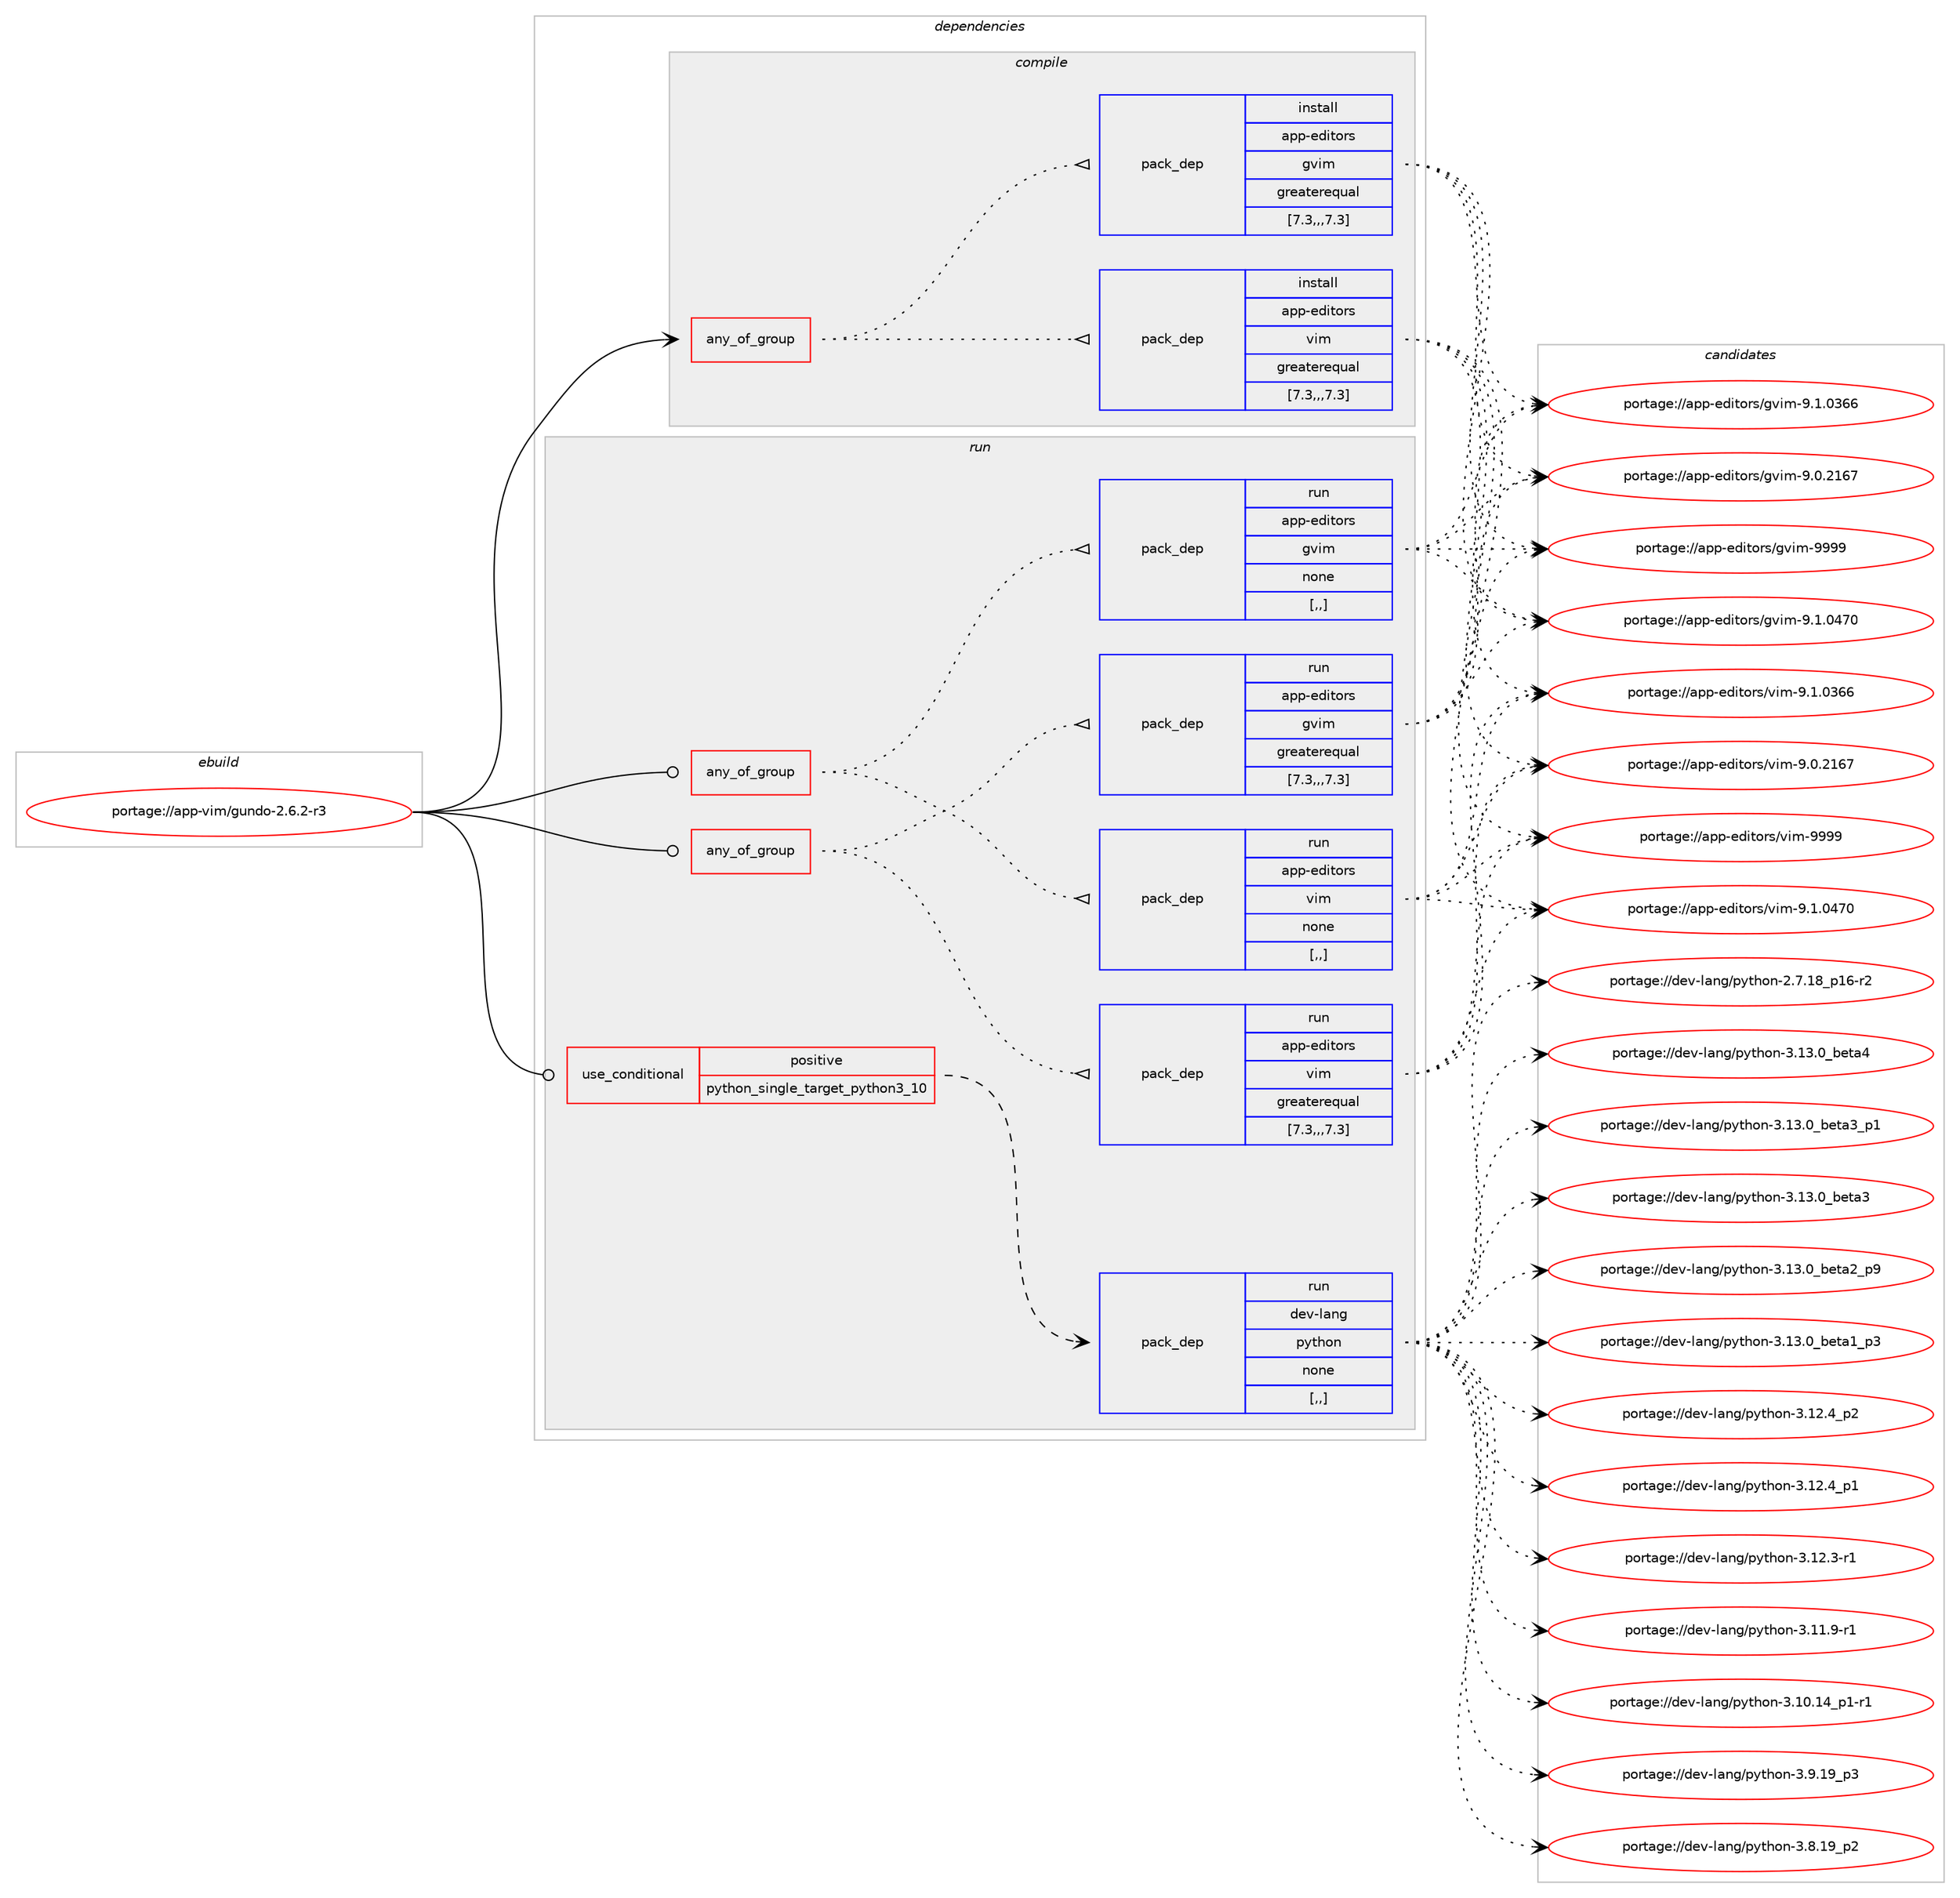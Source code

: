 digraph prolog {

# *************
# Graph options
# *************

newrank=true;
concentrate=true;
compound=true;
graph [rankdir=LR,fontname=Helvetica,fontsize=10,ranksep=1.5];#, ranksep=2.5, nodesep=0.2];
edge  [arrowhead=vee];
node  [fontname=Helvetica,fontsize=10];

# **********
# The ebuild
# **********

subgraph cluster_leftcol {
color=gray;
label=<<i>ebuild</i>>;
id [label="portage://app-vim/gundo-2.6.2-r3", color=red, width=4, href="../app-vim/gundo-2.6.2-r3.svg"];
}

# ****************
# The dependencies
# ****************

subgraph cluster_midcol {
color=gray;
label=<<i>dependencies</i>>;
subgraph cluster_compile {
fillcolor="#eeeeee";
style=filled;
label=<<i>compile</i>>;
subgraph any608 {
dependency62024 [label=<<TABLE BORDER="0" CELLBORDER="1" CELLSPACING="0" CELLPADDING="4"><TR><TD CELLPADDING="10">any_of_group</TD></TR></TABLE>>, shape=none, color=red];subgraph pack44915 {
dependency62025 [label=<<TABLE BORDER="0" CELLBORDER="1" CELLSPACING="0" CELLPADDING="4" WIDTH="220"><TR><TD ROWSPAN="6" CELLPADDING="30">pack_dep</TD></TR><TR><TD WIDTH="110">install</TD></TR><TR><TD>app-editors</TD></TR><TR><TD>vim</TD></TR><TR><TD>greaterequal</TD></TR><TR><TD>[7.3,,,7.3]</TD></TR></TABLE>>, shape=none, color=blue];
}
dependency62024:e -> dependency62025:w [weight=20,style="dotted",arrowhead="oinv"];
subgraph pack44916 {
dependency62026 [label=<<TABLE BORDER="0" CELLBORDER="1" CELLSPACING="0" CELLPADDING="4" WIDTH="220"><TR><TD ROWSPAN="6" CELLPADDING="30">pack_dep</TD></TR><TR><TD WIDTH="110">install</TD></TR><TR><TD>app-editors</TD></TR><TR><TD>gvim</TD></TR><TR><TD>greaterequal</TD></TR><TR><TD>[7.3,,,7.3]</TD></TR></TABLE>>, shape=none, color=blue];
}
dependency62024:e -> dependency62026:w [weight=20,style="dotted",arrowhead="oinv"];
}
id:e -> dependency62024:w [weight=20,style="solid",arrowhead="vee"];
}
subgraph cluster_compileandrun {
fillcolor="#eeeeee";
style=filled;
label=<<i>compile and run</i>>;
}
subgraph cluster_run {
fillcolor="#eeeeee";
style=filled;
label=<<i>run</i>>;
subgraph any609 {
dependency62027 [label=<<TABLE BORDER="0" CELLBORDER="1" CELLSPACING="0" CELLPADDING="4"><TR><TD CELLPADDING="10">any_of_group</TD></TR></TABLE>>, shape=none, color=red];subgraph pack44917 {
dependency62028 [label=<<TABLE BORDER="0" CELLBORDER="1" CELLSPACING="0" CELLPADDING="4" WIDTH="220"><TR><TD ROWSPAN="6" CELLPADDING="30">pack_dep</TD></TR><TR><TD WIDTH="110">run</TD></TR><TR><TD>app-editors</TD></TR><TR><TD>vim</TD></TR><TR><TD>greaterequal</TD></TR><TR><TD>[7.3,,,7.3]</TD></TR></TABLE>>, shape=none, color=blue];
}
dependency62027:e -> dependency62028:w [weight=20,style="dotted",arrowhead="oinv"];
subgraph pack44918 {
dependency62029 [label=<<TABLE BORDER="0" CELLBORDER="1" CELLSPACING="0" CELLPADDING="4" WIDTH="220"><TR><TD ROWSPAN="6" CELLPADDING="30">pack_dep</TD></TR><TR><TD WIDTH="110">run</TD></TR><TR><TD>app-editors</TD></TR><TR><TD>gvim</TD></TR><TR><TD>greaterequal</TD></TR><TR><TD>[7.3,,,7.3]</TD></TR></TABLE>>, shape=none, color=blue];
}
dependency62027:e -> dependency62029:w [weight=20,style="dotted",arrowhead="oinv"];
}
id:e -> dependency62027:w [weight=20,style="solid",arrowhead="odot"];
subgraph any610 {
dependency62030 [label=<<TABLE BORDER="0" CELLBORDER="1" CELLSPACING="0" CELLPADDING="4"><TR><TD CELLPADDING="10">any_of_group</TD></TR></TABLE>>, shape=none, color=red];subgraph pack44919 {
dependency62031 [label=<<TABLE BORDER="0" CELLBORDER="1" CELLSPACING="0" CELLPADDING="4" WIDTH="220"><TR><TD ROWSPAN="6" CELLPADDING="30">pack_dep</TD></TR><TR><TD WIDTH="110">run</TD></TR><TR><TD>app-editors</TD></TR><TR><TD>vim</TD></TR><TR><TD>none</TD></TR><TR><TD>[,,]</TD></TR></TABLE>>, shape=none, color=blue];
}
dependency62030:e -> dependency62031:w [weight=20,style="dotted",arrowhead="oinv"];
subgraph pack44920 {
dependency62032 [label=<<TABLE BORDER="0" CELLBORDER="1" CELLSPACING="0" CELLPADDING="4" WIDTH="220"><TR><TD ROWSPAN="6" CELLPADDING="30">pack_dep</TD></TR><TR><TD WIDTH="110">run</TD></TR><TR><TD>app-editors</TD></TR><TR><TD>gvim</TD></TR><TR><TD>none</TD></TR><TR><TD>[,,]</TD></TR></TABLE>>, shape=none, color=blue];
}
dependency62030:e -> dependency62032:w [weight=20,style="dotted",arrowhead="oinv"];
}
id:e -> dependency62030:w [weight=20,style="solid",arrowhead="odot"];
subgraph cond16436 {
dependency62033 [label=<<TABLE BORDER="0" CELLBORDER="1" CELLSPACING="0" CELLPADDING="4"><TR><TD ROWSPAN="3" CELLPADDING="10">use_conditional</TD></TR><TR><TD>positive</TD></TR><TR><TD>python_single_target_python3_10</TD></TR></TABLE>>, shape=none, color=red];
subgraph pack44921 {
dependency62034 [label=<<TABLE BORDER="0" CELLBORDER="1" CELLSPACING="0" CELLPADDING="4" WIDTH="220"><TR><TD ROWSPAN="6" CELLPADDING="30">pack_dep</TD></TR><TR><TD WIDTH="110">run</TD></TR><TR><TD>dev-lang</TD></TR><TR><TD>python</TD></TR><TR><TD>none</TD></TR><TR><TD>[,,]</TD></TR></TABLE>>, shape=none, color=blue];
}
dependency62033:e -> dependency62034:w [weight=20,style="dashed",arrowhead="vee"];
}
id:e -> dependency62033:w [weight=20,style="solid",arrowhead="odot"];
}
}

# **************
# The candidates
# **************

subgraph cluster_choices {
rank=same;
color=gray;
label=<<i>candidates</i>>;

subgraph choice44915 {
color=black;
nodesep=1;
choice9711211245101100105116111114115471181051094557575757 [label="portage://app-editors/vim-9999", color=red, width=4,href="../app-editors/vim-9999.svg"];
choice971121124510110010511611111411547118105109455746494648525548 [label="portage://app-editors/vim-9.1.0470", color=red, width=4,href="../app-editors/vim-9.1.0470.svg"];
choice971121124510110010511611111411547118105109455746494648515454 [label="portage://app-editors/vim-9.1.0366", color=red, width=4,href="../app-editors/vim-9.1.0366.svg"];
choice971121124510110010511611111411547118105109455746484650495455 [label="portage://app-editors/vim-9.0.2167", color=red, width=4,href="../app-editors/vim-9.0.2167.svg"];
dependency62025:e -> choice9711211245101100105116111114115471181051094557575757:w [style=dotted,weight="100"];
dependency62025:e -> choice971121124510110010511611111411547118105109455746494648525548:w [style=dotted,weight="100"];
dependency62025:e -> choice971121124510110010511611111411547118105109455746494648515454:w [style=dotted,weight="100"];
dependency62025:e -> choice971121124510110010511611111411547118105109455746484650495455:w [style=dotted,weight="100"];
}
subgraph choice44916 {
color=black;
nodesep=1;
choice9711211245101100105116111114115471031181051094557575757 [label="portage://app-editors/gvim-9999", color=red, width=4,href="../app-editors/gvim-9999.svg"];
choice971121124510110010511611111411547103118105109455746494648525548 [label="portage://app-editors/gvim-9.1.0470", color=red, width=4,href="../app-editors/gvim-9.1.0470.svg"];
choice971121124510110010511611111411547103118105109455746494648515454 [label="portage://app-editors/gvim-9.1.0366", color=red, width=4,href="../app-editors/gvim-9.1.0366.svg"];
choice971121124510110010511611111411547103118105109455746484650495455 [label="portage://app-editors/gvim-9.0.2167", color=red, width=4,href="../app-editors/gvim-9.0.2167.svg"];
dependency62026:e -> choice9711211245101100105116111114115471031181051094557575757:w [style=dotted,weight="100"];
dependency62026:e -> choice971121124510110010511611111411547103118105109455746494648525548:w [style=dotted,weight="100"];
dependency62026:e -> choice971121124510110010511611111411547103118105109455746494648515454:w [style=dotted,weight="100"];
dependency62026:e -> choice971121124510110010511611111411547103118105109455746484650495455:w [style=dotted,weight="100"];
}
subgraph choice44917 {
color=black;
nodesep=1;
choice9711211245101100105116111114115471181051094557575757 [label="portage://app-editors/vim-9999", color=red, width=4,href="../app-editors/vim-9999.svg"];
choice971121124510110010511611111411547118105109455746494648525548 [label="portage://app-editors/vim-9.1.0470", color=red, width=4,href="../app-editors/vim-9.1.0470.svg"];
choice971121124510110010511611111411547118105109455746494648515454 [label="portage://app-editors/vim-9.1.0366", color=red, width=4,href="../app-editors/vim-9.1.0366.svg"];
choice971121124510110010511611111411547118105109455746484650495455 [label="portage://app-editors/vim-9.0.2167", color=red, width=4,href="../app-editors/vim-9.0.2167.svg"];
dependency62028:e -> choice9711211245101100105116111114115471181051094557575757:w [style=dotted,weight="100"];
dependency62028:e -> choice971121124510110010511611111411547118105109455746494648525548:w [style=dotted,weight="100"];
dependency62028:e -> choice971121124510110010511611111411547118105109455746494648515454:w [style=dotted,weight="100"];
dependency62028:e -> choice971121124510110010511611111411547118105109455746484650495455:w [style=dotted,weight="100"];
}
subgraph choice44918 {
color=black;
nodesep=1;
choice9711211245101100105116111114115471031181051094557575757 [label="portage://app-editors/gvim-9999", color=red, width=4,href="../app-editors/gvim-9999.svg"];
choice971121124510110010511611111411547103118105109455746494648525548 [label="portage://app-editors/gvim-9.1.0470", color=red, width=4,href="../app-editors/gvim-9.1.0470.svg"];
choice971121124510110010511611111411547103118105109455746494648515454 [label="portage://app-editors/gvim-9.1.0366", color=red, width=4,href="../app-editors/gvim-9.1.0366.svg"];
choice971121124510110010511611111411547103118105109455746484650495455 [label="portage://app-editors/gvim-9.0.2167", color=red, width=4,href="../app-editors/gvim-9.0.2167.svg"];
dependency62029:e -> choice9711211245101100105116111114115471031181051094557575757:w [style=dotted,weight="100"];
dependency62029:e -> choice971121124510110010511611111411547103118105109455746494648525548:w [style=dotted,weight="100"];
dependency62029:e -> choice971121124510110010511611111411547103118105109455746494648515454:w [style=dotted,weight="100"];
dependency62029:e -> choice971121124510110010511611111411547103118105109455746484650495455:w [style=dotted,weight="100"];
}
subgraph choice44919 {
color=black;
nodesep=1;
choice9711211245101100105116111114115471181051094557575757 [label="portage://app-editors/vim-9999", color=red, width=4,href="../app-editors/vim-9999.svg"];
choice971121124510110010511611111411547118105109455746494648525548 [label="portage://app-editors/vim-9.1.0470", color=red, width=4,href="../app-editors/vim-9.1.0470.svg"];
choice971121124510110010511611111411547118105109455746494648515454 [label="portage://app-editors/vim-9.1.0366", color=red, width=4,href="../app-editors/vim-9.1.0366.svg"];
choice971121124510110010511611111411547118105109455746484650495455 [label="portage://app-editors/vim-9.0.2167", color=red, width=4,href="../app-editors/vim-9.0.2167.svg"];
dependency62031:e -> choice9711211245101100105116111114115471181051094557575757:w [style=dotted,weight="100"];
dependency62031:e -> choice971121124510110010511611111411547118105109455746494648525548:w [style=dotted,weight="100"];
dependency62031:e -> choice971121124510110010511611111411547118105109455746494648515454:w [style=dotted,weight="100"];
dependency62031:e -> choice971121124510110010511611111411547118105109455746484650495455:w [style=dotted,weight="100"];
}
subgraph choice44920 {
color=black;
nodesep=1;
choice9711211245101100105116111114115471031181051094557575757 [label="portage://app-editors/gvim-9999", color=red, width=4,href="../app-editors/gvim-9999.svg"];
choice971121124510110010511611111411547103118105109455746494648525548 [label="portage://app-editors/gvim-9.1.0470", color=red, width=4,href="../app-editors/gvim-9.1.0470.svg"];
choice971121124510110010511611111411547103118105109455746494648515454 [label="portage://app-editors/gvim-9.1.0366", color=red, width=4,href="../app-editors/gvim-9.1.0366.svg"];
choice971121124510110010511611111411547103118105109455746484650495455 [label="portage://app-editors/gvim-9.0.2167", color=red, width=4,href="../app-editors/gvim-9.0.2167.svg"];
dependency62032:e -> choice9711211245101100105116111114115471031181051094557575757:w [style=dotted,weight="100"];
dependency62032:e -> choice971121124510110010511611111411547103118105109455746494648525548:w [style=dotted,weight="100"];
dependency62032:e -> choice971121124510110010511611111411547103118105109455746494648515454:w [style=dotted,weight="100"];
dependency62032:e -> choice971121124510110010511611111411547103118105109455746484650495455:w [style=dotted,weight="100"];
}
subgraph choice44921 {
color=black;
nodesep=1;
choice1001011184510897110103471121211161041111104551464951464895981011169752 [label="portage://dev-lang/python-3.13.0_beta4", color=red, width=4,href="../dev-lang/python-3.13.0_beta4.svg"];
choice10010111845108971101034711212111610411111045514649514648959810111697519511249 [label="portage://dev-lang/python-3.13.0_beta3_p1", color=red, width=4,href="../dev-lang/python-3.13.0_beta3_p1.svg"];
choice1001011184510897110103471121211161041111104551464951464895981011169751 [label="portage://dev-lang/python-3.13.0_beta3", color=red, width=4,href="../dev-lang/python-3.13.0_beta3.svg"];
choice10010111845108971101034711212111610411111045514649514648959810111697509511257 [label="portage://dev-lang/python-3.13.0_beta2_p9", color=red, width=4,href="../dev-lang/python-3.13.0_beta2_p9.svg"];
choice10010111845108971101034711212111610411111045514649514648959810111697499511251 [label="portage://dev-lang/python-3.13.0_beta1_p3", color=red, width=4,href="../dev-lang/python-3.13.0_beta1_p3.svg"];
choice100101118451089711010347112121116104111110455146495046529511250 [label="portage://dev-lang/python-3.12.4_p2", color=red, width=4,href="../dev-lang/python-3.12.4_p2.svg"];
choice100101118451089711010347112121116104111110455146495046529511249 [label="portage://dev-lang/python-3.12.4_p1", color=red, width=4,href="../dev-lang/python-3.12.4_p1.svg"];
choice100101118451089711010347112121116104111110455146495046514511449 [label="portage://dev-lang/python-3.12.3-r1", color=red, width=4,href="../dev-lang/python-3.12.3-r1.svg"];
choice100101118451089711010347112121116104111110455146494946574511449 [label="portage://dev-lang/python-3.11.9-r1", color=red, width=4,href="../dev-lang/python-3.11.9-r1.svg"];
choice100101118451089711010347112121116104111110455146494846495295112494511449 [label="portage://dev-lang/python-3.10.14_p1-r1", color=red, width=4,href="../dev-lang/python-3.10.14_p1-r1.svg"];
choice100101118451089711010347112121116104111110455146574649579511251 [label="portage://dev-lang/python-3.9.19_p3", color=red, width=4,href="../dev-lang/python-3.9.19_p3.svg"];
choice100101118451089711010347112121116104111110455146564649579511250 [label="portage://dev-lang/python-3.8.19_p2", color=red, width=4,href="../dev-lang/python-3.8.19_p2.svg"];
choice100101118451089711010347112121116104111110455046554649569511249544511450 [label="portage://dev-lang/python-2.7.18_p16-r2", color=red, width=4,href="../dev-lang/python-2.7.18_p16-r2.svg"];
dependency62034:e -> choice1001011184510897110103471121211161041111104551464951464895981011169752:w [style=dotted,weight="100"];
dependency62034:e -> choice10010111845108971101034711212111610411111045514649514648959810111697519511249:w [style=dotted,weight="100"];
dependency62034:e -> choice1001011184510897110103471121211161041111104551464951464895981011169751:w [style=dotted,weight="100"];
dependency62034:e -> choice10010111845108971101034711212111610411111045514649514648959810111697509511257:w [style=dotted,weight="100"];
dependency62034:e -> choice10010111845108971101034711212111610411111045514649514648959810111697499511251:w [style=dotted,weight="100"];
dependency62034:e -> choice100101118451089711010347112121116104111110455146495046529511250:w [style=dotted,weight="100"];
dependency62034:e -> choice100101118451089711010347112121116104111110455146495046529511249:w [style=dotted,weight="100"];
dependency62034:e -> choice100101118451089711010347112121116104111110455146495046514511449:w [style=dotted,weight="100"];
dependency62034:e -> choice100101118451089711010347112121116104111110455146494946574511449:w [style=dotted,weight="100"];
dependency62034:e -> choice100101118451089711010347112121116104111110455146494846495295112494511449:w [style=dotted,weight="100"];
dependency62034:e -> choice100101118451089711010347112121116104111110455146574649579511251:w [style=dotted,weight="100"];
dependency62034:e -> choice100101118451089711010347112121116104111110455146564649579511250:w [style=dotted,weight="100"];
dependency62034:e -> choice100101118451089711010347112121116104111110455046554649569511249544511450:w [style=dotted,weight="100"];
}
}

}
